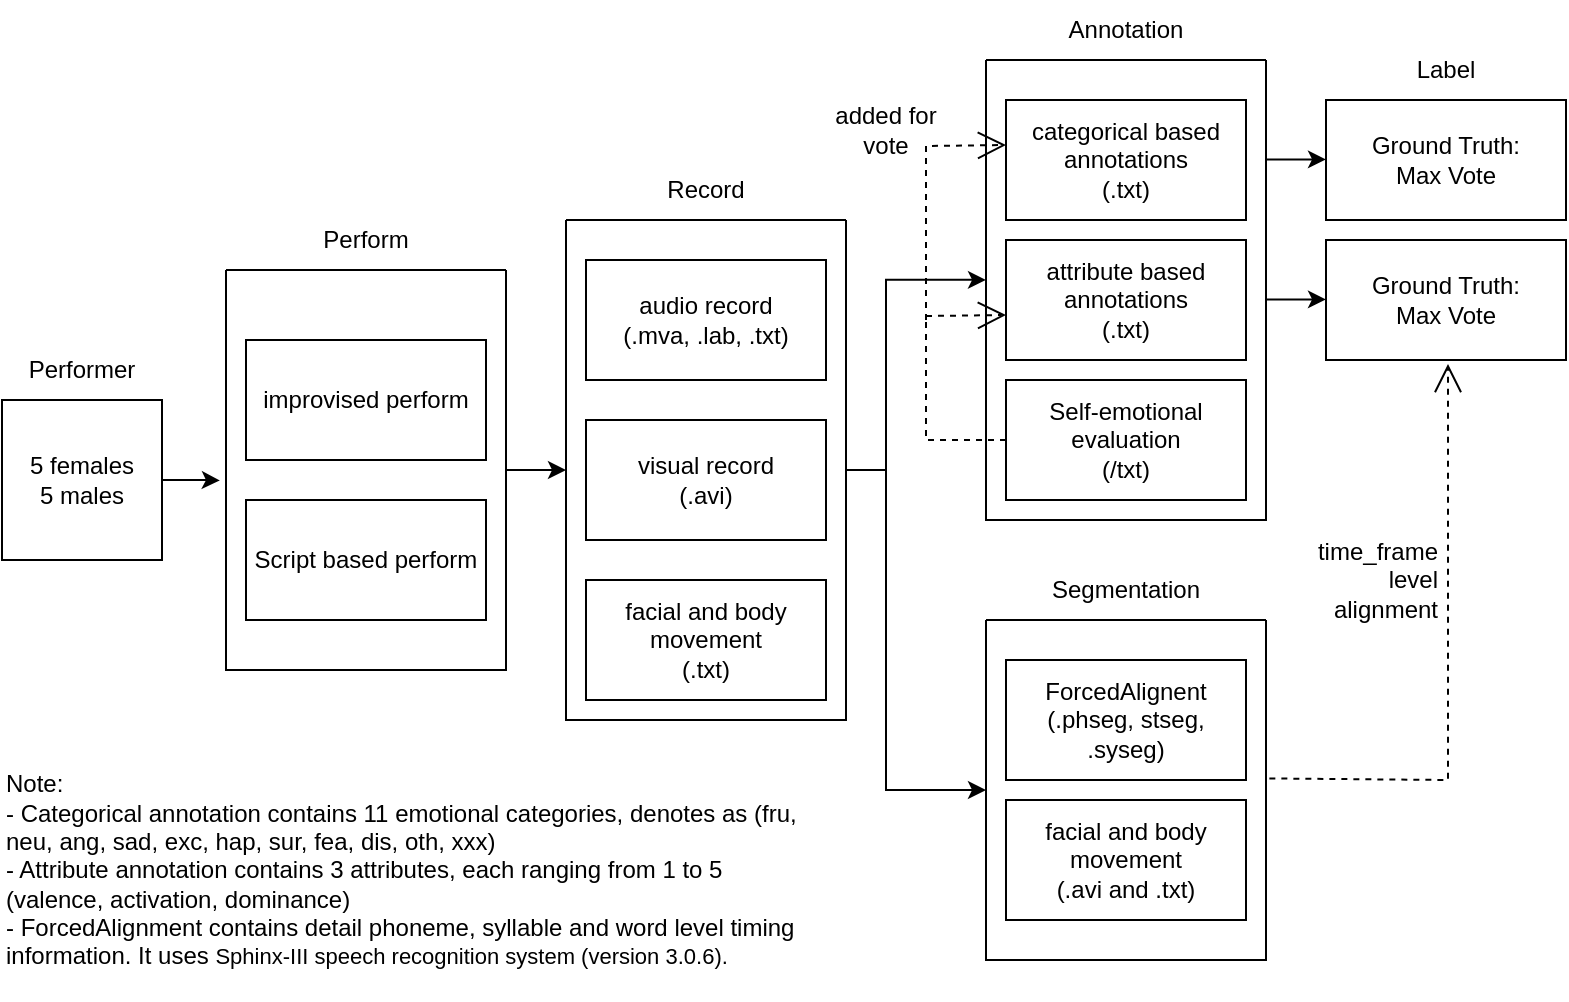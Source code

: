 <mxfile version="16.6.6" type="device" pages="2"><diagram id="2UKeEuyQ-vZ13MXlE6ge" name="dara_processing"><mxGraphModel dx="2306" dy="712" grid="1" gridSize="10" guides="1" tooltips="1" connect="1" arrows="1" fold="1" page="1" pageScale="1" pageWidth="850" pageHeight="1100" math="0" shadow="0"><root><mxCell id="0"/><mxCell id="1" parent="0"/><mxCell id="kptWIu1DkFbleNGM6HQE-1" value="" style="rounded=0;whiteSpace=wrap;html=1;" parent="1" vertex="1"><mxGeometry x="172" y="300" width="120" height="60" as="geometry"/></mxCell><mxCell id="kptWIu1DkFbleNGM6HQE-3" value="" style="rounded=0;whiteSpace=wrap;html=1;" parent="1" vertex="1"><mxGeometry x="172" y="380" width="120" height="60" as="geometry"/></mxCell><mxCell id="kptWIu1DkFbleNGM6HQE-4" value="Script based perform" style="text;html=1;strokeColor=none;fillColor=none;align=center;verticalAlign=middle;whiteSpace=wrap;rounded=0;" parent="1" vertex="1"><mxGeometry x="172" y="395" width="120" height="30" as="geometry"/></mxCell><mxCell id="kptWIu1DkFbleNGM6HQE-5" value="improvised perform" style="text;html=1;strokeColor=none;fillColor=none;align=center;verticalAlign=middle;whiteSpace=wrap;rounded=0;" parent="1" vertex="1"><mxGeometry x="172" y="315" width="120" height="30" as="geometry"/></mxCell><mxCell id="kptWIu1DkFbleNGM6HQE-6" value="Ground Truth:&lt;br&gt;Max Vote" style="rounded=0;whiteSpace=wrap;html=1;" parent="1" vertex="1"><mxGeometry x="712" y="180" width="120" height="60" as="geometry"/></mxCell><mxCell id="kptWIu1DkFbleNGM6HQE-7" value="" style="rounded=0;whiteSpace=wrap;html=1;" parent="1" vertex="1"><mxGeometry x="342" y="340" width="120" height="60" as="geometry"/></mxCell><mxCell id="kptWIu1DkFbleNGM6HQE-8" value="visual record&lt;br&gt;(.avi)" style="text;html=1;strokeColor=none;fillColor=none;align=center;verticalAlign=middle;whiteSpace=wrap;rounded=0;" parent="1" vertex="1"><mxGeometry x="342" y="355" width="120" height="30" as="geometry"/></mxCell><mxCell id="kptWIu1DkFbleNGM6HQE-10" value="" style="rounded=0;whiteSpace=wrap;html=1;" parent="1" vertex="1"><mxGeometry x="342" y="420" width="120" height="60" as="geometry"/></mxCell><mxCell id="kptWIu1DkFbleNGM6HQE-11" value="facial and body movement&lt;br&gt;(.txt)" style="text;html=1;strokeColor=none;fillColor=none;align=center;verticalAlign=middle;whiteSpace=wrap;rounded=0;" parent="1" vertex="1"><mxGeometry x="342" y="435" width="120" height="30" as="geometry"/></mxCell><mxCell id="kptWIu1DkFbleNGM6HQE-19" style="edgeStyle=orthogonalEdgeStyle;rounded=0;orthogonalLoop=1;jettySize=auto;html=1;exitX=1;exitY=0.5;exitDx=0;exitDy=0;entryX=0;entryY=0.5;entryDx=0;entryDy=0;" parent="1" source="kptWIu1DkFbleNGM6HQE-13" target="kptWIu1DkFbleNGM6HQE-18" edge="1"><mxGeometry relative="1" as="geometry"/></mxCell><mxCell id="kptWIu1DkFbleNGM6HQE-13" value="" style="swimlane;startSize=0;" parent="1" vertex="1"><mxGeometry x="162" y="265" width="140" height="200" as="geometry"/></mxCell><mxCell id="kptWIu1DkFbleNGM6HQE-16" style="edgeStyle=orthogonalEdgeStyle;rounded=0;orthogonalLoop=1;jettySize=auto;html=1;entryX=-0.022;entryY=0.526;entryDx=0;entryDy=0;entryPerimeter=0;" parent="1" source="kptWIu1DkFbleNGM6HQE-14" target="kptWIu1DkFbleNGM6HQE-13" edge="1"><mxGeometry relative="1" as="geometry"><mxPoint x="132.0" y="370" as="targetPoint"/></mxGeometry></mxCell><mxCell id="kptWIu1DkFbleNGM6HQE-14" value="5 females&lt;br&gt;5 males" style="whiteSpace=wrap;html=1;aspect=fixed;" parent="1" vertex="1"><mxGeometry x="50" y="330" width="80" height="80" as="geometry"/></mxCell><mxCell id="kptWIu1DkFbleNGM6HQE-17" value="Perform" style="text;html=1;strokeColor=none;fillColor=none;align=center;verticalAlign=middle;whiteSpace=wrap;rounded=0;" parent="1" vertex="1"><mxGeometry x="202" y="235" width="60" height="30" as="geometry"/></mxCell><mxCell id="kptWIu1DkFbleNGM6HQE-20" style="edgeStyle=orthogonalEdgeStyle;rounded=0;orthogonalLoop=1;jettySize=auto;html=1;exitX=1;exitY=0.5;exitDx=0;exitDy=0;entryX=0;entryY=0.478;entryDx=0;entryDy=0;entryPerimeter=0;" parent="1" source="kptWIu1DkFbleNGM6HQE-18" target="kptWIu1DkFbleNGM6HQE-21" edge="1"><mxGeometry relative="1" as="geometry"><mxPoint x="562" y="270" as="targetPoint"/><Array as="points"><mxPoint x="492" y="365"/><mxPoint x="492" y="270"/></Array></mxGeometry></mxCell><mxCell id="kptWIu1DkFbleNGM6HQE-18" value="" style="swimlane;startSize=0;" parent="1" vertex="1"><mxGeometry x="332" y="240" width="140" height="250" as="geometry"/></mxCell><mxCell id="kptWIu1DkFbleNGM6HQE-55" value="" style="rounded=0;whiteSpace=wrap;html=1;" parent="kptWIu1DkFbleNGM6HQE-18" vertex="1"><mxGeometry x="10" y="20" width="120" height="60" as="geometry"/></mxCell><mxCell id="kptWIu1DkFbleNGM6HQE-56" value="audio record&lt;br&gt;(.mva, .lab, .txt)" style="text;html=1;strokeColor=none;fillColor=none;align=center;verticalAlign=middle;whiteSpace=wrap;rounded=0;" parent="kptWIu1DkFbleNGM6HQE-18" vertex="1"><mxGeometry x="10" y="35" width="120" height="30" as="geometry"/></mxCell><mxCell id="kptWIu1DkFbleNGM6HQE-21" value="" style="swimlane;startSize=0;" parent="1" vertex="1"><mxGeometry x="542" y="160" width="140" height="230" as="geometry"/></mxCell><mxCell id="kptWIu1DkFbleNGM6HQE-23" value="" style="rounded=0;whiteSpace=wrap;html=1;" parent="kptWIu1DkFbleNGM6HQE-21" vertex="1"><mxGeometry x="10" y="20" width="120" height="60" as="geometry"/></mxCell><mxCell id="kptWIu1DkFbleNGM6HQE-24" value="categorical based annotations&lt;br&gt;(.txt)" style="text;html=1;strokeColor=none;fillColor=none;align=center;verticalAlign=middle;whiteSpace=wrap;rounded=0;" parent="kptWIu1DkFbleNGM6HQE-21" vertex="1"><mxGeometry x="10" y="35" width="120" height="30" as="geometry"/></mxCell><mxCell id="kptWIu1DkFbleNGM6HQE-25" value="" style="rounded=0;whiteSpace=wrap;html=1;" parent="kptWIu1DkFbleNGM6HQE-21" vertex="1"><mxGeometry x="10" y="90" width="120" height="60" as="geometry"/></mxCell><mxCell id="kptWIu1DkFbleNGM6HQE-26" value="attribute based annotations&lt;br&gt;(.txt)" style="text;html=1;strokeColor=none;fillColor=none;align=center;verticalAlign=middle;whiteSpace=wrap;rounded=0;" parent="kptWIu1DkFbleNGM6HQE-21" vertex="1"><mxGeometry x="10" y="105" width="120" height="30" as="geometry"/></mxCell><mxCell id="kptWIu1DkFbleNGM6HQE-28" value="" style="rounded=0;whiteSpace=wrap;html=1;" parent="kptWIu1DkFbleNGM6HQE-21" vertex="1"><mxGeometry x="10" y="160" width="120" height="60" as="geometry"/></mxCell><mxCell id="kptWIu1DkFbleNGM6HQE-29" value="Self-emotional evaluation&lt;br&gt;(/txt)" style="text;html=1;strokeColor=none;fillColor=none;align=center;verticalAlign=middle;whiteSpace=wrap;rounded=0;" parent="kptWIu1DkFbleNGM6HQE-21" vertex="1"><mxGeometry x="10" y="175" width="120" height="30" as="geometry"/></mxCell><mxCell id="kptWIu1DkFbleNGM6HQE-32" value="" style="endArrow=open;endSize=12;dashed=1;html=1;rounded=0;exitX=0;exitY=0.5;exitDx=0;exitDy=0;entryX=0;entryY=0.75;entryDx=0;entryDy=0;" parent="kptWIu1DkFbleNGM6HQE-21" source="kptWIu1DkFbleNGM6HQE-29" target="kptWIu1DkFbleNGM6HQE-26" edge="1"><mxGeometry y="20" width="160" relative="1" as="geometry"><mxPoint x="-20" y="300" as="sourcePoint"/><mxPoint x="140" y="310" as="targetPoint"/><Array as="points"><mxPoint x="-30" y="190"/><mxPoint x="-30" y="128"/></Array><mxPoint as="offset"/></mxGeometry></mxCell><mxCell id="kptWIu1DkFbleNGM6HQE-31" value="Ground Truth:&lt;br&gt;Max Vote" style="rounded=0;whiteSpace=wrap;html=1;" parent="1" vertex="1"><mxGeometry x="712" y="250" width="120" height="60" as="geometry"/></mxCell><mxCell id="kptWIu1DkFbleNGM6HQE-33" value="" style="endArrow=open;endSize=12;dashed=1;html=1;rounded=0;entryX=0;entryY=0.75;entryDx=0;entryDy=0;" parent="1" edge="1"><mxGeometry y="20" width="160" relative="1" as="geometry"><mxPoint x="512" y="290" as="sourcePoint"/><mxPoint x="552" y="202.5" as="targetPoint"/><Array as="points"><mxPoint x="512" y="265"/><mxPoint x="512" y="203"/></Array><mxPoint as="offset"/></mxGeometry></mxCell><mxCell id="kptWIu1DkFbleNGM6HQE-34" value="" style="endArrow=classic;html=1;rounded=0;" parent="1" edge="1"><mxGeometry width="50" height="50" relative="1" as="geometry"><mxPoint x="682" y="209.69" as="sourcePoint"/><mxPoint x="712" y="209.69" as="targetPoint"/></mxGeometry></mxCell><mxCell id="kptWIu1DkFbleNGM6HQE-35" value="" style="endArrow=classic;html=1;rounded=0;" parent="1" edge="1"><mxGeometry width="50" height="50" relative="1" as="geometry"><mxPoint x="682.0" y="279.69" as="sourcePoint"/><mxPoint x="712.0" y="279.69" as="targetPoint"/></mxGeometry></mxCell><mxCell id="kptWIu1DkFbleNGM6HQE-45" value="" style="swimlane;startSize=0;" parent="1" vertex="1"><mxGeometry x="542" y="440" width="140" height="170" as="geometry"/></mxCell><mxCell id="kptWIu1DkFbleNGM6HQE-46" value="" style="rounded=0;whiteSpace=wrap;html=1;" parent="kptWIu1DkFbleNGM6HQE-45" vertex="1"><mxGeometry x="10" y="20" width="120" height="60" as="geometry"/></mxCell><mxCell id="kptWIu1DkFbleNGM6HQE-47" value="ForcedAlignent&lt;br&gt;(.phseg, stseg, .syseg)" style="text;html=1;strokeColor=none;fillColor=none;align=center;verticalAlign=middle;whiteSpace=wrap;rounded=0;" parent="kptWIu1DkFbleNGM6HQE-45" vertex="1"><mxGeometry x="10" y="35" width="120" height="30" as="geometry"/></mxCell><mxCell id="kptWIu1DkFbleNGM6HQE-48" value="" style="rounded=0;whiteSpace=wrap;html=1;" parent="kptWIu1DkFbleNGM6HQE-45" vertex="1"><mxGeometry x="10" y="90" width="120" height="60" as="geometry"/></mxCell><mxCell id="kptWIu1DkFbleNGM6HQE-49" value="facial and body movement&lt;br&gt;(.avi and .txt)" style="text;html=1;strokeColor=none;fillColor=none;align=center;verticalAlign=middle;whiteSpace=wrap;rounded=0;" parent="kptWIu1DkFbleNGM6HQE-45" vertex="1"><mxGeometry x="10" y="105" width="120" height="30" as="geometry"/></mxCell><mxCell id="kptWIu1DkFbleNGM6HQE-53" value="Record" style="text;html=1;strokeColor=none;fillColor=none;align=center;verticalAlign=middle;whiteSpace=wrap;rounded=0;" parent="1" vertex="1"><mxGeometry x="372" y="210" width="60" height="30" as="geometry"/></mxCell><mxCell id="kptWIu1DkFbleNGM6HQE-57" value="Annotation" style="text;html=1;strokeColor=none;fillColor=none;align=center;verticalAlign=middle;whiteSpace=wrap;rounded=0;" parent="1" vertex="1"><mxGeometry x="582" y="130" width="60" height="30" as="geometry"/></mxCell><mxCell id="kptWIu1DkFbleNGM6HQE-58" value="Segmentation" style="text;html=1;strokeColor=none;fillColor=none;align=center;verticalAlign=middle;whiteSpace=wrap;rounded=0;" parent="1" vertex="1"><mxGeometry x="582" y="410" width="60" height="30" as="geometry"/></mxCell><mxCell id="kptWIu1DkFbleNGM6HQE-59" style="edgeStyle=orthogonalEdgeStyle;rounded=0;orthogonalLoop=1;jettySize=auto;html=1;entryX=0;entryY=0.5;entryDx=0;entryDy=0;" parent="1" target="kptWIu1DkFbleNGM6HQE-45" edge="1"><mxGeometry relative="1" as="geometry"><mxPoint x="572" y="282.47" as="targetPoint"/><mxPoint x="492" y="360" as="sourcePoint"/><Array as="points"><mxPoint x="492" y="378"/><mxPoint x="492" y="525"/></Array></mxGeometry></mxCell><mxCell id="iTRbFxez5EnLaloIC0AI-1" value="Label" style="text;html=1;strokeColor=none;fillColor=none;align=center;verticalAlign=middle;whiteSpace=wrap;rounded=0;" parent="1" vertex="1"><mxGeometry x="742" y="150" width="60" height="30" as="geometry"/></mxCell><mxCell id="iTRbFxez5EnLaloIC0AI-2" value="Performer" style="text;html=1;strokeColor=none;fillColor=none;align=center;verticalAlign=middle;whiteSpace=wrap;rounded=0;" parent="1" vertex="1"><mxGeometry x="60" y="300" width="60" height="30" as="geometry"/></mxCell><mxCell id="iTRbFxez5EnLaloIC0AI-3" value="" style="endArrow=open;endSize=12;dashed=1;html=1;rounded=0;exitX=1.012;exitY=0.466;exitDx=0;exitDy=0;exitPerimeter=0;" parent="1" source="kptWIu1DkFbleNGM6HQE-45" edge="1"><mxGeometry y="20" width="160" relative="1" as="geometry"><mxPoint x="703" y="504" as="sourcePoint"/><mxPoint x="773" y="312" as="targetPoint"/><Array as="points"><mxPoint x="773" y="520"/><mxPoint x="773" y="442"/></Array><mxPoint as="offset"/></mxGeometry></mxCell><mxCell id="iTRbFxez5EnLaloIC0AI-4" value="time_frame level alignment" style="text;html=1;strokeColor=none;fillColor=none;align=right;verticalAlign=middle;whiteSpace=wrap;rounded=0;" parent="1" vertex="1"><mxGeometry x="700" y="405" width="70" height="30" as="geometry"/></mxCell><mxCell id="yYqyNWrjyzBZ_L6tYqyz-1" value="added for vote" style="text;html=1;strokeColor=none;fillColor=none;align=center;verticalAlign=middle;whiteSpace=wrap;rounded=0;rotation=0;" parent="1" vertex="1"><mxGeometry x="462" y="180" width="60" height="30" as="geometry"/></mxCell><mxCell id="yYqyNWrjyzBZ_L6tYqyz-2" value="Note:&lt;br&gt;- Categorical annotation contains 11 emotional categories, denotes as (fru, neu, ang, sad, exc, hap, sur, fea, dis, oth, xxx)&lt;br&gt;- Attribute annotation contains 3 attributes, each ranging from 1 to 5 (valence, activation, dominance)&lt;br&gt;- ForcedAlignment contains&lt;span&gt;&amp;nbsp;detail phoneme, syllable and word level timing information. It uses&amp;nbsp;&lt;/span&gt;&lt;span style=&quot;font-size: 11px&quot;&gt;Sphinx-III speech&amp;nbsp;&lt;/span&gt;&lt;span style=&quot;font-size: 11px&quot;&gt;recognition system (version 3.0.6).&lt;/span&gt;&lt;i style=&quot;font-size: 11px&quot;&gt;&lt;br&gt;&lt;/i&gt;" style="text;html=1;strokeColor=none;fillColor=none;align=left;verticalAlign=middle;whiteSpace=wrap;rounded=0;" parent="1" vertex="1"><mxGeometry x="50" y="500" width="400" height="130" as="geometry"/></mxCell></root></mxGraphModel></diagram><diagram id="V52B5k52CHKQP0FTkc1y" name="Page-2"><mxGraphModel dx="1922" dy="593" grid="1" gridSize="10" guides="1" tooltips="1" connect="1" arrows="1" fold="1" page="1" pageScale="1" pageWidth="850" pageHeight="1100" math="0" shadow="0"><root><mxCell id="jeoYmYUPIEhOimcahJ-N-0"/><mxCell id="jeoYmYUPIEhOimcahJ-N-1" parent="jeoYmYUPIEhOimcahJ-N-0"/><mxCell id="jeoYmYUPIEhOimcahJ-N-8" style="edgeStyle=orthogonalEdgeStyle;rounded=0;orthogonalLoop=1;jettySize=auto;html=1;entryX=0;entryY=0.5;entryDx=0;entryDy=0;" edge="1" parent="jeoYmYUPIEhOimcahJ-N-1" source="jeoYmYUPIEhOimcahJ-N-2" target="jeoYmYUPIEhOimcahJ-N-5"><mxGeometry relative="1" as="geometry"><Array as="points"><mxPoint x="271" y="310"/><mxPoint x="271" y="220"/></Array></mxGeometry></mxCell><mxCell id="jeoYmYUPIEhOimcahJ-N-17" style="edgeStyle=orthogonalEdgeStyle;rounded=0;orthogonalLoop=1;jettySize=auto;html=1;entryX=0;entryY=0.5;entryDx=0;entryDy=0;entryPerimeter=0;" edge="1" parent="jeoYmYUPIEhOimcahJ-N-1" source="jeoYmYUPIEhOimcahJ-N-2" target="jeoYmYUPIEhOimcahJ-N-19"><mxGeometry relative="1" as="geometry"><mxPoint x="361" y="130" as="targetPoint"/><Array as="points"><mxPoint x="271" y="310"/><mxPoint x="271" y="130"/></Array></mxGeometry></mxCell><mxCell id="jeoYmYUPIEhOimcahJ-N-2" value="" style="shape=cylinder3;whiteSpace=wrap;html=1;boundedLbl=1;backgroundOutline=1;size=15;" vertex="1" parent="jeoYmYUPIEhOimcahJ-N-1"><mxGeometry x="170" y="270" width="60" height="80" as="geometry"/></mxCell><mxCell id="jeoYmYUPIEhOimcahJ-N-3" value="IEMOCAP&lt;br&gt;dataset" style="text;html=1;strokeColor=none;fillColor=none;align=center;verticalAlign=middle;whiteSpace=wrap;rounded=0;" vertex="1" parent="jeoYmYUPIEhOimcahJ-N-1"><mxGeometry x="170" y="310" width="60" height="30" as="geometry"/></mxCell><mxCell id="jeoYmYUPIEhOimcahJ-N-5" value="Baseline Model #1" style="rounded=0;whiteSpace=wrap;html=1;" vertex="1" parent="jeoYmYUPIEhOimcahJ-N-1"><mxGeometry x="361" y="190" width="120" height="60" as="geometry"/></mxCell><mxCell id="jeoYmYUPIEhOimcahJ-N-6" value="&lt;span&gt;Baseline Model #2&lt;/span&gt;" style="rounded=0;whiteSpace=wrap;html=1;" vertex="1" parent="jeoYmYUPIEhOimcahJ-N-1"><mxGeometry x="361" y="280" width="120" height="60" as="geometry"/></mxCell><mxCell id="jeoYmYUPIEhOimcahJ-N-7" value="&lt;span&gt;Baseline Model #3&lt;/span&gt;" style="rounded=0;whiteSpace=wrap;html=1;" vertex="1" parent="jeoYmYUPIEhOimcahJ-N-1"><mxGeometry x="361" y="380" width="120" height="60" as="geometry"/></mxCell><mxCell id="jeoYmYUPIEhOimcahJ-N-10" style="edgeStyle=orthogonalEdgeStyle;rounded=0;orthogonalLoop=1;jettySize=auto;html=1;" edge="1" parent="jeoYmYUPIEhOimcahJ-N-1"><mxGeometry relative="1" as="geometry"><mxPoint x="311" y="310" as="sourcePoint"/><mxPoint x="361" y="410" as="targetPoint"/><Array as="points"><mxPoint x="271" y="310"/><mxPoint x="271" y="410"/></Array></mxGeometry></mxCell><mxCell id="jeoYmYUPIEhOimcahJ-N-11" value="" style="endArrow=classic;html=1;rounded=0;" edge="1" parent="jeoYmYUPIEhOimcahJ-N-1" target="jeoYmYUPIEhOimcahJ-N-6"><mxGeometry width="50" height="50" relative="1" as="geometry"><mxPoint x="311" y="310" as="sourcePoint"/><mxPoint x="631" y="280" as="targetPoint"/></mxGeometry></mxCell><mxCell id="jeoYmYUPIEhOimcahJ-N-13" value="full&lt;br&gt;training set" style="text;html=1;strokeColor=none;fillColor=none;align=center;verticalAlign=middle;whiteSpace=wrap;rounded=0;" vertex="1" parent="jeoYmYUPIEhOimcahJ-N-1"><mxGeometry x="271" y="190" width="90" height="30" as="geometry"/></mxCell><mxCell id="jeoYmYUPIEhOimcahJ-N-18" value="split" style="text;html=1;strokeColor=none;fillColor=none;align=center;verticalAlign=middle;whiteSpace=wrap;rounded=0;" vertex="1" parent="jeoYmYUPIEhOimcahJ-N-1"><mxGeometry x="271" y="100" width="90" height="30" as="geometry"/></mxCell><mxCell id="jeoYmYUPIEhOimcahJ-N-26" style="edgeStyle=orthogonalEdgeStyle;rounded=0;orthogonalLoop=1;jettySize=auto;html=1;exitX=1;exitY=0.5;exitDx=0;exitDy=0;exitPerimeter=0;" edge="1" parent="jeoYmYUPIEhOimcahJ-N-1" source="jeoYmYUPIEhOimcahJ-N-19"><mxGeometry relative="1" as="geometry"><mxPoint x="521" y="220" as="targetPoint"/></mxGeometry></mxCell><mxCell id="jeoYmYUPIEhOimcahJ-N-19" value="" style="shape=cylinder3;whiteSpace=wrap;html=1;boundedLbl=1;backgroundOutline=1;size=15;" vertex="1" parent="jeoYmYUPIEhOimcahJ-N-1"><mxGeometry x="391" y="90" width="60" height="80" as="geometry"/></mxCell><mxCell id="jeoYmYUPIEhOimcahJ-N-23" value="bias&lt;br&gt;training set" style="text;html=1;strokeColor=none;fillColor=none;align=center;verticalAlign=middle;whiteSpace=wrap;rounded=0;" vertex="1" parent="jeoYmYUPIEhOimcahJ-N-1"><mxGeometry x="271" y="280" width="90" height="30" as="geometry"/></mxCell><mxCell id="jeoYmYUPIEhOimcahJ-N-24" value="augmented&lt;br&gt;training set" style="text;html=1;strokeColor=none;fillColor=none;align=center;verticalAlign=middle;whiteSpace=wrap;rounded=0;" vertex="1" parent="jeoYmYUPIEhOimcahJ-N-1"><mxGeometry x="271" y="380" width="90" height="30" as="geometry"/></mxCell><mxCell id="jeoYmYUPIEhOimcahJ-N-25" value="" style="endArrow=classic;html=1;rounded=0;" edge="1" parent="jeoYmYUPIEhOimcahJ-N-1"><mxGeometry width="50" height="50" relative="1" as="geometry"><mxPoint x="481" y="219.17" as="sourcePoint"/><mxPoint x="571" y="219.17" as="targetPoint"/></mxGeometry></mxCell><mxCell id="jeoYmYUPIEhOimcahJ-N-27" value="test with/out autoencoder" style="text;html=1;strokeColor=none;fillColor=none;align=center;verticalAlign=middle;whiteSpace=wrap;rounded=0;" vertex="1" parent="jeoYmYUPIEhOimcahJ-N-1"><mxGeometry x="471" y="100" width="160" height="30" as="geometry"/></mxCell><mxCell id="jeoYmYUPIEhOimcahJ-N-28" value="" style="endArrow=classic;html=1;rounded=0;" edge="1" parent="jeoYmYUPIEhOimcahJ-N-1"><mxGeometry width="50" height="50" relative="1" as="geometry"><mxPoint x="481" y="309.17" as="sourcePoint"/><mxPoint x="571" y="309.17" as="targetPoint"/></mxGeometry></mxCell><mxCell id="jeoYmYUPIEhOimcahJ-N-29" value="" style="endArrow=classic;html=1;rounded=0;" edge="1" parent="jeoYmYUPIEhOimcahJ-N-1"><mxGeometry width="50" height="50" relative="1" as="geometry"><mxPoint x="481" y="409.17" as="sourcePoint"/><mxPoint x="571" y="409.17" as="targetPoint"/></mxGeometry></mxCell><mxCell id="jeoYmYUPIEhOimcahJ-N-32" value="" style="endArrow=none;dashed=1;html=1;rounded=0;" edge="1" parent="jeoYmYUPIEhOimcahJ-N-1"><mxGeometry width="50" height="50" relative="1" as="geometry"><mxPoint x="200.17" y="520" as="sourcePoint"/><mxPoint x="200" y="460" as="targetPoint"/></mxGeometry></mxCell><mxCell id="jeoYmYUPIEhOimcahJ-N-34" value="" style="endArrow=none;dashed=1;html=1;rounded=0;" edge="1" parent="jeoYmYUPIEhOimcahJ-N-1"><mxGeometry width="50" height="50" relative="1" as="geometry"><mxPoint x="361.17" y="520" as="sourcePoint"/><mxPoint x="361" y="460" as="targetPoint"/></mxGeometry></mxCell><mxCell id="jeoYmYUPIEhOimcahJ-N-35" value="" style="endArrow=none;dashed=1;html=1;rounded=0;" edge="1" parent="jeoYmYUPIEhOimcahJ-N-1"><mxGeometry width="50" height="50" relative="1" as="geometry"><mxPoint x="480.34" y="520" as="sourcePoint"/><mxPoint x="480.17" y="460" as="targetPoint"/></mxGeometry></mxCell><mxCell id="jeoYmYUPIEhOimcahJ-N-36" value="" style="endArrow=none;dashed=1;html=1;rounded=0;" edge="1" parent="jeoYmYUPIEhOimcahJ-N-1"><mxGeometry width="50" height="50" relative="1" as="geometry"><mxPoint x="571.17" y="520" as="sourcePoint"/><mxPoint x="571" y="460" as="targetPoint"/></mxGeometry></mxCell><mxCell id="jeoYmYUPIEhOimcahJ-N-37" value="" style="endArrow=classic;html=1;rounded=0;" edge="1" parent="jeoYmYUPIEhOimcahJ-N-1"><mxGeometry width="50" height="50" relative="1" as="geometry"><mxPoint x="521" y="220" as="sourcePoint"/><mxPoint x="521" y="310" as="targetPoint"/></mxGeometry></mxCell><mxCell id="jeoYmYUPIEhOimcahJ-N-38" value="" style="endArrow=classic;html=1;rounded=0;" edge="1" parent="jeoYmYUPIEhOimcahJ-N-1"><mxGeometry width="50" height="50" relative="1" as="geometry"><mxPoint x="521" y="310" as="sourcePoint"/><mxPoint x="521" y="410" as="targetPoint"/></mxGeometry></mxCell><mxCell id="jeoYmYUPIEhOimcahJ-N-39" value="Fairness Metric&lt;br&gt;corresponding to data bias index and two accuracy values&amp;nbsp;" style="rounded=0;whiteSpace=wrap;html=1;" vertex="1" parent="jeoYmYUPIEhOimcahJ-N-1"><mxGeometry x="571" y="190" width="100" height="250" as="geometry"/></mxCell><mxCell id="jeoYmYUPIEhOimcahJ-N-40" value="" style="endArrow=none;dashed=1;html=1;rounded=0;" edge="1" parent="jeoYmYUPIEhOimcahJ-N-1"><mxGeometry width="50" height="50" relative="1" as="geometry"><mxPoint x="671.17" y="520" as="sourcePoint"/><mxPoint x="671" y="460" as="targetPoint"/></mxGeometry></mxCell><mxCell id="jeoYmYUPIEhOimcahJ-N-41" value="data processing" style="text;html=1;strokeColor=none;fillColor=none;align=center;verticalAlign=middle;whiteSpace=wrap;rounded=0;" vertex="1" parent="jeoYmYUPIEhOimcahJ-N-1"><mxGeometry x="231" y="480" width="90" height="30" as="geometry"/></mxCell><mxCell id="jeoYmYUPIEhOimcahJ-N-42" value="training" style="text;html=1;strokeColor=none;fillColor=none;align=center;verticalAlign=middle;whiteSpace=wrap;rounded=0;" vertex="1" parent="jeoYmYUPIEhOimcahJ-N-1"><mxGeometry x="376" y="480" width="90" height="30" as="geometry"/></mxCell><mxCell id="jeoYmYUPIEhOimcahJ-N-43" value="validation" style="text;html=1;strokeColor=none;fillColor=none;align=center;verticalAlign=middle;whiteSpace=wrap;rounded=0;" vertex="1" parent="jeoYmYUPIEhOimcahJ-N-1"><mxGeometry x="481" y="480" width="90" height="30" as="geometry"/></mxCell><mxCell id="jeoYmYUPIEhOimcahJ-N-44" value="analysis" style="text;html=1;strokeColor=none;fillColor=none;align=center;verticalAlign=middle;whiteSpace=wrap;rounded=0;" vertex="1" parent="jeoYmYUPIEhOimcahJ-N-1"><mxGeometry x="576" y="480" width="90" height="30" as="geometry"/></mxCell><mxCell id="jeoYmYUPIEhOimcahJ-N-45" value="training set" style="text;html=1;strokeColor=none;fillColor=none;align=center;verticalAlign=middle;whiteSpace=wrap;rounded=0;" vertex="1" parent="jeoYmYUPIEhOimcahJ-N-1"><mxGeometry x="390" y="130" width="60" height="30" as="geometry"/></mxCell><mxCell id="jeoYmYUPIEhOimcahJ-N-49" value="data bias index" style="html=1;verticalAlign=bottom;endArrow=open;dashed=1;endSize=8;rounded=0;entryX=0;entryY=0;entryDx=0;entryDy=0;" edge="1" parent="jeoYmYUPIEhOimcahJ-N-1" target="jeoYmYUPIEhOimcahJ-N-23"><mxGeometry x="-0.542" relative="1" as="geometry"><mxPoint x="181" y="250" as="sourcePoint"/><mxPoint x="231" y="250" as="targetPoint"/><Array as="points"><mxPoint x="240" y="250"/></Array><mxPoint as="offset"/></mxGeometry></mxCell><mxCell id="jeoYmYUPIEhOimcahJ-N-50" value="accu1 [real testing data]/&lt;br&gt;accu2 [autoencoder testing data]" style="html=1;verticalAlign=bottom;endArrow=open;dashed=1;endSize=8;rounded=0;" edge="1" parent="jeoYmYUPIEhOimcahJ-N-1"><mxGeometry x="-0.542" relative="1" as="geometry"><mxPoint x="660" y="170" as="sourcePoint"/><mxPoint x="546" y="220" as="targetPoint"/><Array as="points"><mxPoint x="570" y="170"/></Array><mxPoint as="offset"/></mxGeometry></mxCell></root></mxGraphModel></diagram></mxfile>